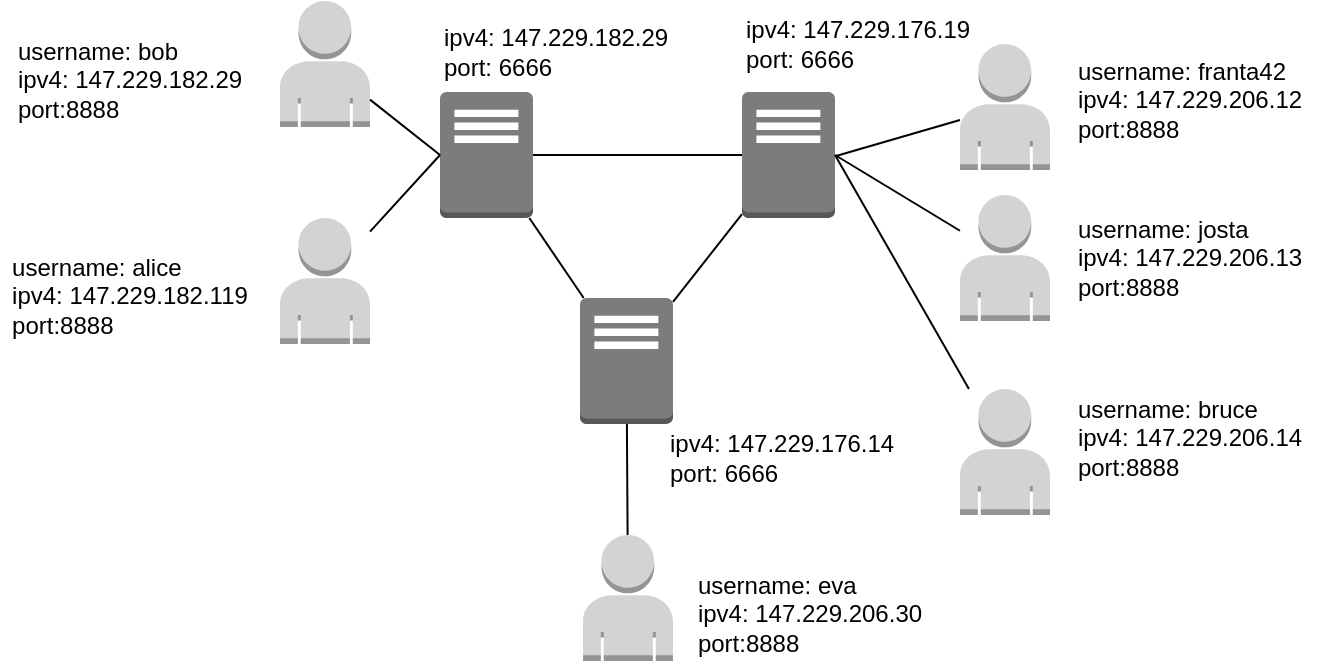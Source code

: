 <mxfile version="10.5.9" type="device"><diagram id="hl6oQ1mJ2xKHHuBjDMWk" name="Page-1"><mxGraphModel dx="1159" dy="690" grid="1" gridSize="10" guides="1" tooltips="1" connect="1" arrows="1" fold="1" page="1" pageScale="1" pageWidth="1169" pageHeight="827" math="0" shadow="0"><root><mxCell id="0"/><mxCell id="1" parent="0"/><mxCell id="HhOBLZf0RyUOhhAxsEcy-1" value="" style="outlineConnect=0;dashed=0;verticalLabelPosition=bottom;verticalAlign=top;align=center;html=1;shape=mxgraph.aws3.user;fillColor=#D2D3D3;gradientColor=none;" vertex="1" parent="1"><mxGeometry x="330" y="51.5" width="45" height="63" as="geometry"/></mxCell><mxCell id="HhOBLZf0RyUOhhAxsEcy-2" value="" style="outlineConnect=0;dashed=0;verticalLabelPosition=bottom;verticalAlign=top;align=center;html=1;shape=mxgraph.aws3.user;fillColor=#D2D3D3;gradientColor=none;" vertex="1" parent="1"><mxGeometry x="330" y="160" width="45" height="63" as="geometry"/></mxCell><mxCell id="HhOBLZf0RyUOhhAxsEcy-4" value="" style="outlineConnect=0;dashed=0;verticalLabelPosition=bottom;verticalAlign=top;align=center;html=1;shape=mxgraph.aws3.traditional_server;fillColor=#7D7C7C;gradientColor=none;" vertex="1" parent="1"><mxGeometry x="410" y="97" width="46.5" height="63" as="geometry"/></mxCell><mxCell id="HhOBLZf0RyUOhhAxsEcy-5" value="" style="outlineConnect=0;dashed=0;verticalLabelPosition=bottom;verticalAlign=top;align=center;html=1;shape=mxgraph.aws3.traditional_server;fillColor=#7D7C7C;gradientColor=none;" vertex="1" parent="1"><mxGeometry x="480" y="200" width="46.5" height="63" as="geometry"/></mxCell><mxCell id="HhOBLZf0RyUOhhAxsEcy-6" value="" style="outlineConnect=0;dashed=0;verticalLabelPosition=bottom;verticalAlign=top;align=center;html=1;shape=mxgraph.aws3.user;fillColor=#D2D3D3;gradientColor=none;" vertex="1" parent="1"><mxGeometry x="481.5" y="318.5" width="45" height="63" as="geometry"/></mxCell><mxCell id="HhOBLZf0RyUOhhAxsEcy-7" value="" style="outlineConnect=0;dashed=0;verticalLabelPosition=bottom;verticalAlign=top;align=center;html=1;shape=mxgraph.aws3.traditional_server;fillColor=#7D7C7C;gradientColor=none;" vertex="1" parent="1"><mxGeometry x="561" y="97" width="46.5" height="63" as="geometry"/></mxCell><mxCell id="HhOBLZf0RyUOhhAxsEcy-8" value="" style="outlineConnect=0;dashed=0;verticalLabelPosition=bottom;verticalAlign=top;align=center;html=1;shape=mxgraph.aws3.user;fillColor=#D2D3D3;gradientColor=none;" vertex="1" parent="1"><mxGeometry x="670" y="73" width="45" height="63" as="geometry"/></mxCell><mxCell id="HhOBLZf0RyUOhhAxsEcy-9" value="" style="outlineConnect=0;dashed=0;verticalLabelPosition=bottom;verticalAlign=top;align=center;html=1;shape=mxgraph.aws3.user;fillColor=#D2D3D3;gradientColor=none;" vertex="1" parent="1"><mxGeometry x="670" y="148.5" width="45" height="63" as="geometry"/></mxCell><mxCell id="HhOBLZf0RyUOhhAxsEcy-10" value="" style="outlineConnect=0;dashed=0;verticalLabelPosition=bottom;verticalAlign=top;align=center;html=1;shape=mxgraph.aws3.user;fillColor=#D2D3D3;gradientColor=none;" vertex="1" parent="1"><mxGeometry x="670" y="245.5" width="45" height="63" as="geometry"/></mxCell><mxCell id="HhOBLZf0RyUOhhAxsEcy-15" value="" style="endArrow=none;html=1;entryX=0;entryY=0.5;entryDx=0;entryDy=0;entryPerimeter=0;" edge="1" parent="1" source="HhOBLZf0RyUOhhAxsEcy-1" target="HhOBLZf0RyUOhhAxsEcy-4"><mxGeometry width="50" height="50" relative="1" as="geometry"><mxPoint x="200" y="450" as="sourcePoint"/><mxPoint x="250" y="400" as="targetPoint"/></mxGeometry></mxCell><mxCell id="HhOBLZf0RyUOhhAxsEcy-16" value="" style="endArrow=none;html=1;entryX=0;entryY=0.5;entryDx=0;entryDy=0;entryPerimeter=0;" edge="1" parent="1" source="HhOBLZf0RyUOhhAxsEcy-2" target="HhOBLZf0RyUOhhAxsEcy-4"><mxGeometry width="50" height="50" relative="1" as="geometry"><mxPoint x="200" y="450" as="sourcePoint"/><mxPoint x="250" y="400" as="targetPoint"/></mxGeometry></mxCell><mxCell id="HhOBLZf0RyUOhhAxsEcy-17" value="" style="endArrow=none;html=1;" edge="1" parent="1" source="HhOBLZf0RyUOhhAxsEcy-5" target="HhOBLZf0RyUOhhAxsEcy-4"><mxGeometry width="50" height="50" relative="1" as="geometry"><mxPoint x="200" y="450" as="sourcePoint"/><mxPoint x="250" y="400" as="targetPoint"/></mxGeometry></mxCell><mxCell id="HhOBLZf0RyUOhhAxsEcy-18" value="" style="endArrow=none;html=1;" edge="1" parent="1" source="HhOBLZf0RyUOhhAxsEcy-7" target="HhOBLZf0RyUOhhAxsEcy-5"><mxGeometry width="50" height="50" relative="1" as="geometry"><mxPoint x="210" y="340" as="sourcePoint"/><mxPoint x="260" y="290" as="targetPoint"/></mxGeometry></mxCell><mxCell id="HhOBLZf0RyUOhhAxsEcy-19" value="" style="endArrow=none;html=1;" edge="1" parent="1" source="HhOBLZf0RyUOhhAxsEcy-4" target="HhOBLZf0RyUOhhAxsEcy-7"><mxGeometry width="50" height="50" relative="1" as="geometry"><mxPoint x="480" y="100" as="sourcePoint"/><mxPoint x="530" y="50" as="targetPoint"/></mxGeometry></mxCell><mxCell id="HhOBLZf0RyUOhhAxsEcy-20" value="" style="endArrow=none;html=1;" edge="1" parent="1" source="HhOBLZf0RyUOhhAxsEcy-6" target="HhOBLZf0RyUOhhAxsEcy-5"><mxGeometry width="50" height="50" relative="1" as="geometry"><mxPoint x="330" y="450" as="sourcePoint"/><mxPoint x="380" y="400" as="targetPoint"/></mxGeometry></mxCell><mxCell id="HhOBLZf0RyUOhhAxsEcy-21" value="" style="endArrow=none;html=1;entryX=1;entryY=0.5;entryDx=0;entryDy=0;entryPerimeter=0;" edge="1" parent="1" source="HhOBLZf0RyUOhhAxsEcy-10" target="HhOBLZf0RyUOhhAxsEcy-7"><mxGeometry width="50" height="50" relative="1" as="geometry"><mxPoint x="340" y="460" as="sourcePoint"/><mxPoint x="390" y="410" as="targetPoint"/></mxGeometry></mxCell><mxCell id="HhOBLZf0RyUOhhAxsEcy-22" value="" style="endArrow=none;html=1;entryX=1;entryY=0.5;entryDx=0;entryDy=0;entryPerimeter=0;" edge="1" parent="1" source="HhOBLZf0RyUOhhAxsEcy-9" target="HhOBLZf0RyUOhhAxsEcy-7"><mxGeometry width="50" height="50" relative="1" as="geometry"><mxPoint x="350" y="470" as="sourcePoint"/><mxPoint x="400" y="420" as="targetPoint"/></mxGeometry></mxCell><mxCell id="HhOBLZf0RyUOhhAxsEcy-23" value="" style="endArrow=none;html=1;" edge="1" parent="1" source="HhOBLZf0RyUOhhAxsEcy-8"><mxGeometry width="50" height="50" relative="1" as="geometry"><mxPoint x="360" y="480" as="sourcePoint"/><mxPoint x="608" y="129" as="targetPoint"/></mxGeometry></mxCell><mxCell id="HhOBLZf0RyUOhhAxsEcy-32" value="&lt;div style=&quot;text-align: left&quot;&gt;&lt;span&gt;username: franta42&lt;/span&gt;&lt;/div&gt;&lt;div style=&quot;text-align: left&quot;&gt;&lt;span&gt;ipv4:&amp;nbsp;&lt;/span&gt;&lt;span&gt;147.229.206.12&lt;/span&gt;&lt;/div&gt;&lt;div style=&quot;text-align: left&quot;&gt;&lt;span&gt;port:8888&lt;/span&gt;&lt;/div&gt;" style="text;html=1;strokeColor=none;fillColor=none;align=center;verticalAlign=middle;whiteSpace=wrap;rounded=0;" vertex="1" parent="1"><mxGeometry x="720" y="77" width="130" height="48" as="geometry"/></mxCell><mxCell id="HhOBLZf0RyUOhhAxsEcy-34" value="&lt;div style=&quot;text-align: left&quot;&gt;&lt;span&gt;username: josta&lt;/span&gt;&lt;/div&gt;&lt;div style=&quot;text-align: left&quot;&gt;&lt;span&gt;ipv4:&amp;nbsp;&lt;/span&gt;&lt;span&gt;147.229.206.13&lt;/span&gt;&lt;/div&gt;&lt;div style=&quot;text-align: left&quot;&gt;&lt;span&gt;port:8888&lt;/span&gt;&lt;/div&gt;" style="text;html=1;strokeColor=none;fillColor=none;align=center;verticalAlign=middle;whiteSpace=wrap;rounded=0;" vertex="1" parent="1"><mxGeometry x="720" y="156" width="130" height="48" as="geometry"/></mxCell><mxCell id="HhOBLZf0RyUOhhAxsEcy-35" value="&lt;div style=&quot;text-align: left&quot;&gt;&lt;span&gt;username: bruce&lt;/span&gt;&lt;/div&gt;&lt;div style=&quot;text-align: left&quot;&gt;&lt;span&gt;ipv4:&amp;nbsp;&lt;/span&gt;&lt;span&gt;147.229.206.14&lt;/span&gt;&lt;/div&gt;&lt;div style=&quot;text-align: left&quot;&gt;&lt;span&gt;port:8888&lt;/span&gt;&lt;/div&gt;" style="text;html=1;strokeColor=none;fillColor=none;align=center;verticalAlign=middle;whiteSpace=wrap;rounded=0;" vertex="1" parent="1"><mxGeometry x="720" y="246" width="130" height="48" as="geometry"/></mxCell><mxCell id="HhOBLZf0RyUOhhAxsEcy-36" value="&lt;div style=&quot;text-align: left&quot;&gt;&lt;span&gt;username: eva&lt;/span&gt;&lt;/div&gt;&lt;div style=&quot;text-align: left&quot;&gt;&lt;span&gt;ipv4:&amp;nbsp;&lt;/span&gt;&lt;span&gt;147.229.206.30&lt;/span&gt;&lt;/div&gt;&lt;div style=&quot;text-align: left&quot;&gt;&lt;span&gt;port:8888&lt;/span&gt;&lt;/div&gt;" style="text;html=1;strokeColor=none;fillColor=none;align=center;verticalAlign=middle;whiteSpace=wrap;rounded=0;" vertex="1" parent="1"><mxGeometry x="530" y="333.5" width="130" height="48" as="geometry"/></mxCell><mxCell id="HhOBLZf0RyUOhhAxsEcy-37" value="&lt;div style=&quot;text-align: left&quot;&gt;&lt;span&gt;username: alice&lt;/span&gt;&lt;/div&gt;&lt;div style=&quot;text-align: left&quot;&gt;&lt;span&gt;ipv4:&amp;nbsp;&lt;/span&gt;&lt;span&gt;147.229.182.119&lt;/span&gt;&lt;/div&gt;&lt;div style=&quot;text-align: left&quot;&gt;&lt;span&gt;port:8888&lt;/span&gt;&lt;/div&gt;" style="text;html=1;strokeColor=none;fillColor=none;align=center;verticalAlign=middle;whiteSpace=wrap;rounded=0;" vertex="1" parent="1"><mxGeometry x="190" y="175" width="130" height="48" as="geometry"/></mxCell><mxCell id="HhOBLZf0RyUOhhAxsEcy-38" value="&lt;div style=&quot;text-align: left&quot;&gt;&lt;span&gt;username: bob&lt;/span&gt;&lt;/div&gt;&lt;div style=&quot;text-align: left&quot;&gt;&lt;span&gt;ipv4:&amp;nbsp;&lt;/span&gt;&lt;span&gt;147.229.182.29&lt;/span&gt;&lt;/div&gt;&lt;div style=&quot;text-align: left&quot;&gt;&lt;span&gt;port:8888&lt;/span&gt;&lt;/div&gt;" style="text;html=1;strokeColor=none;fillColor=none;align=center;verticalAlign=middle;whiteSpace=wrap;rounded=0;" vertex="1" parent="1"><mxGeometry x="190" y="66.5" width="130" height="48" as="geometry"/></mxCell><mxCell id="HhOBLZf0RyUOhhAxsEcy-39" value="ipv4: 147.229.182.29&lt;br&gt;port: 6666&lt;br&gt;" style="text;html=1;strokeColor=none;fillColor=none;align=left;verticalAlign=middle;whiteSpace=wrap;rounded=0;" vertex="1" parent="1"><mxGeometry x="410" y="67" width="123" height="20" as="geometry"/></mxCell><mxCell id="HhOBLZf0RyUOhhAxsEcy-40" value="ipv4: 147.229.176.14&lt;br&gt;port: 6666&lt;br&gt;" style="text;html=1;strokeColor=none;fillColor=none;align=left;verticalAlign=middle;whiteSpace=wrap;rounded=0;" vertex="1" parent="1"><mxGeometry x="523" y="270" width="123" height="20" as="geometry"/></mxCell><mxCell id="HhOBLZf0RyUOhhAxsEcy-41" value="ipv4: 147.229.176.19&lt;br&gt;port: 6666&lt;br&gt;" style="text;html=1;strokeColor=none;fillColor=none;align=left;verticalAlign=middle;whiteSpace=wrap;rounded=0;" vertex="1" parent="1"><mxGeometry x="561" y="63" width="123" height="20" as="geometry"/></mxCell></root></mxGraphModel></diagram></mxfile>